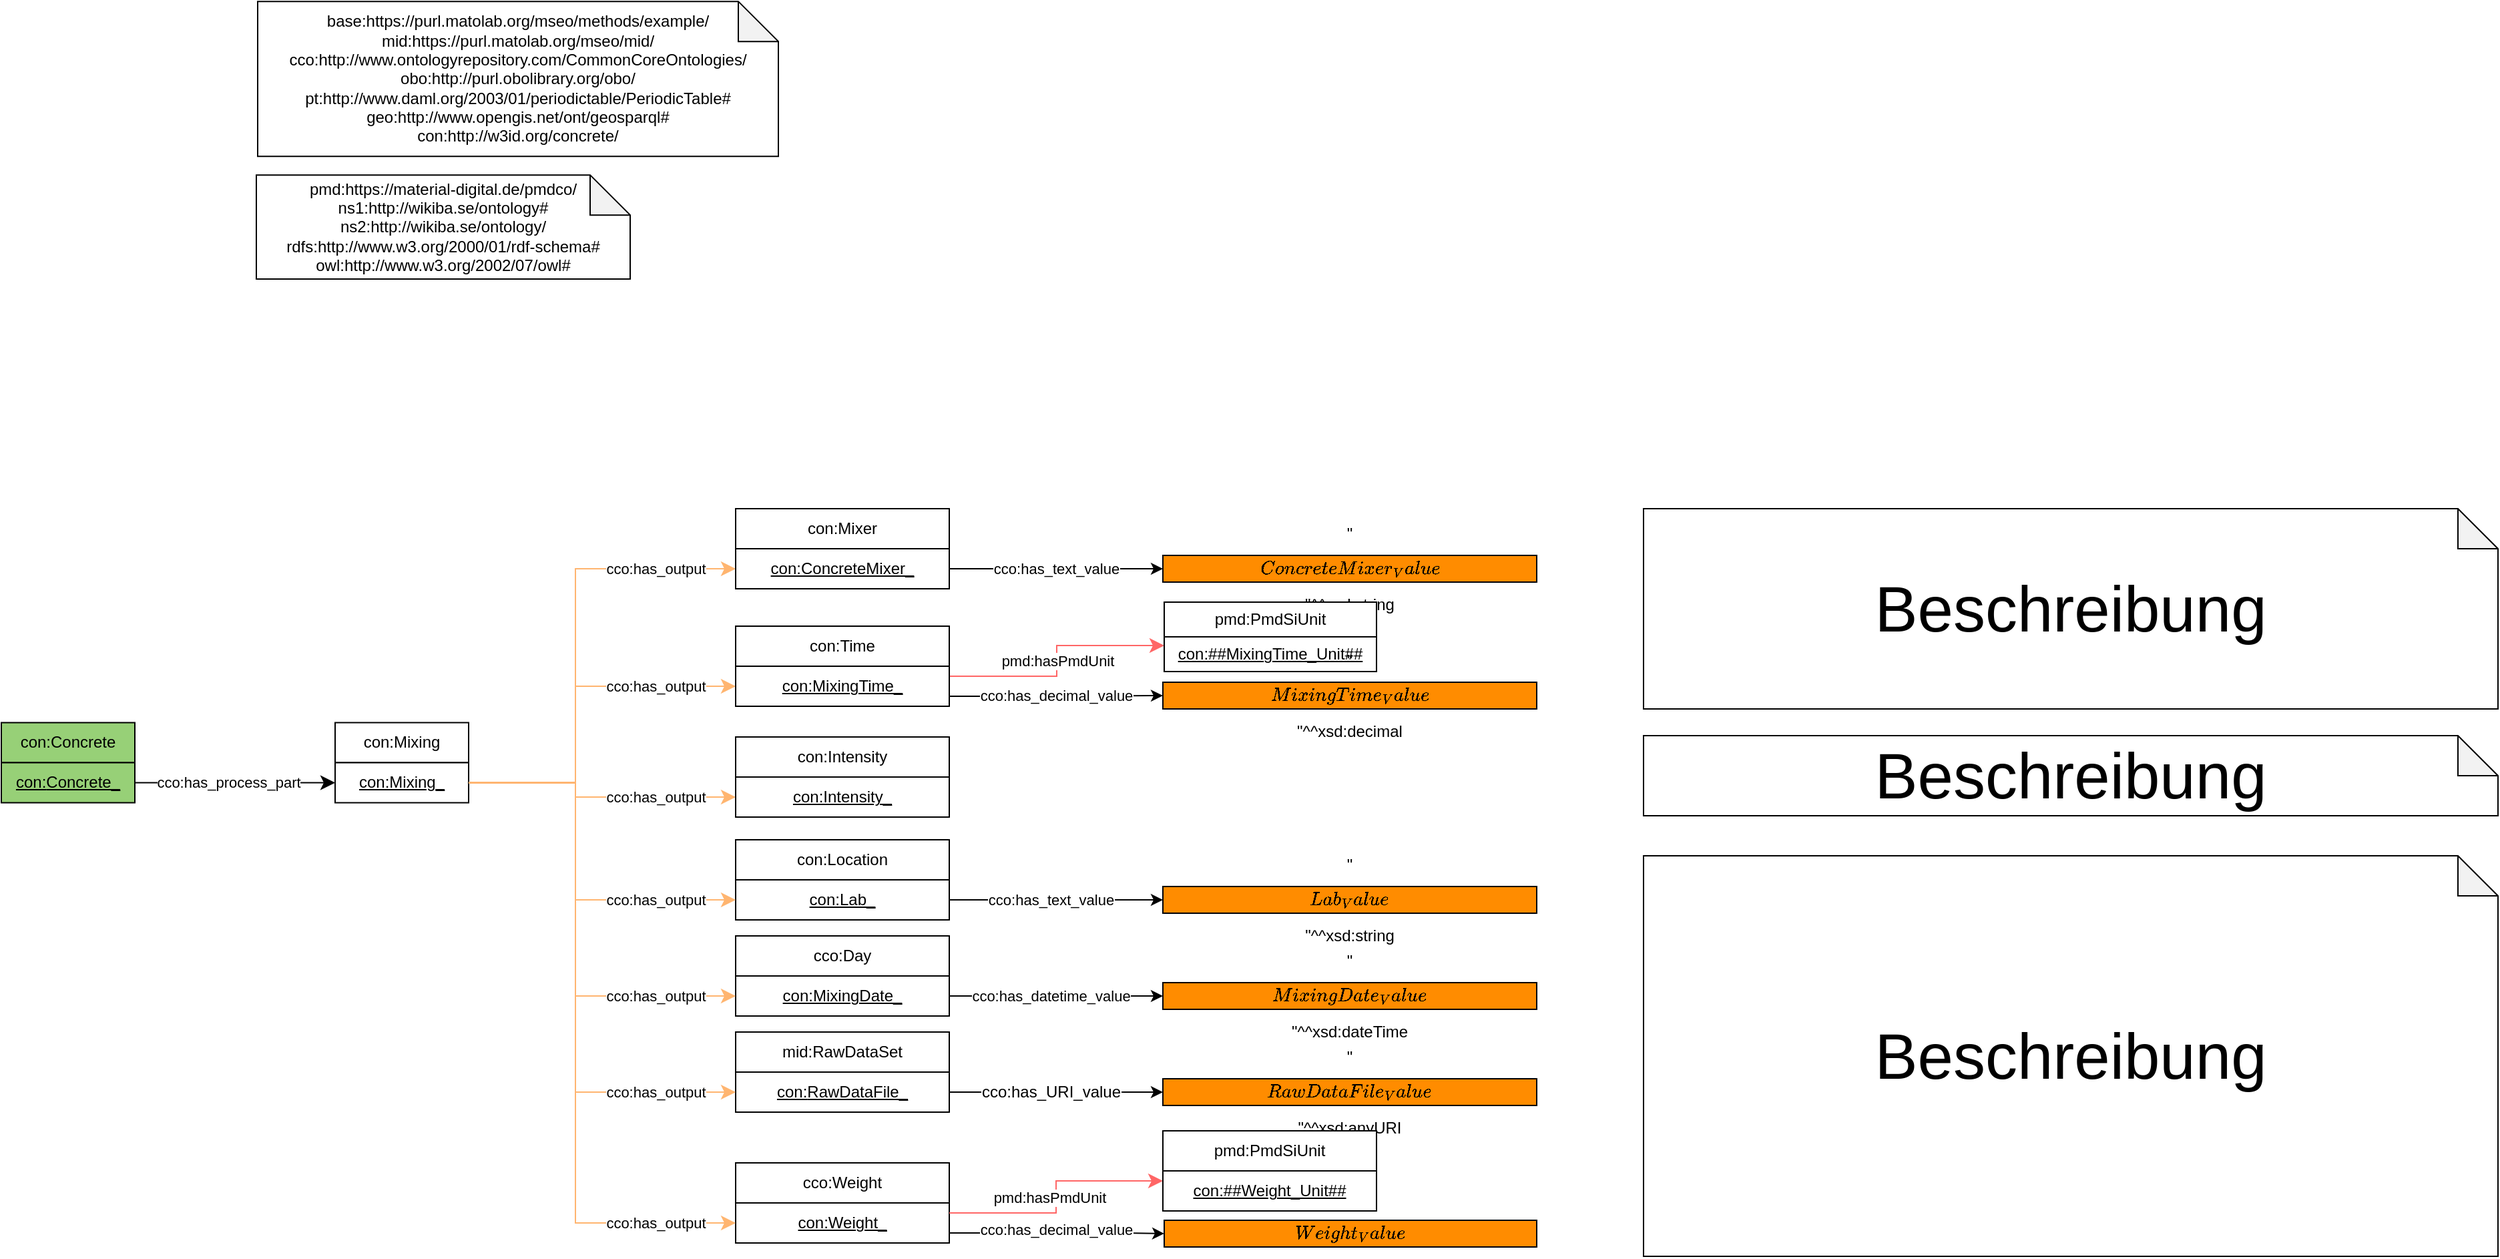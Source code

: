 <mxfile version="22.0.8" type="device">
  <diagram id="UXIPkQefFEDrWGH3IdC5" name="MiWoEx_neu">
    <mxGraphModel dx="4483" dy="2991" grid="1" gridSize="10" guides="1" tooltips="1" connect="1" arrows="1" fold="1" page="0" pageScale="1" pageWidth="827" pageHeight="1169" math="0" shadow="0">
      <root>
        <mxCell id="97505-SNcamct329gDO7-0" />
        <mxCell id="97505-SNcamct329gDO7-1" parent="97505-SNcamct329gDO7-0" />
        <object label="con:Concrete" Type="Class" IRI="http://www.ontologyrepository.com/CommonCoreOntologies/Artifact" id="4S3OoNcXCZUGaDcpZlmq-7">
          <mxCell style="rounded=0;whiteSpace=wrap;html=1;snapToPoint=1;points=[[0.1,0],[0.2,0],[0.3,0],[0.4,0],[0.5,0],[0.6,0],[0.7,0],[0.8,0],[0.9,0],[0,0.1],[0,0.3],[0,0.5],[0,0.7],[0,0.9],[0.1,1],[0.2,1],[0.3,1],[0.4,1],[0.5,1],[0.6,1],[0.7,1],[0.8,1],[0.9,1],[1,0.1],[1,0.3],[1,0.5],[1,0.7],[1,0.9]];fillColor=#97D077;" parent="97505-SNcamct329gDO7-1" vertex="1">
            <mxGeometry x="-2110" y="-1339.75" width="100" height="30" as="geometry" />
          </mxCell>
        </object>
        <object label="&lt;u&gt;con:&lt;/u&gt;&lt;u&gt;Concrete_&lt;/u&gt;" Type="Individual" IRI="Null" id="4S3OoNcXCZUGaDcpZlmq-8">
          <mxCell style="rounded=0;whiteSpace=wrap;html=1;snapToPoint=1;fillColor=#97D077;" parent="97505-SNcamct329gDO7-1" vertex="1">
            <mxGeometry x="-2110" y="-1309.75" width="100" height="30" as="geometry" />
          </mxCell>
        </object>
        <object label="pmd:https://material-digital.de/pmdco/&lt;br/&gt;ns1:http://wikiba.se/ontology#&lt;br/&gt;ns2:http://wikiba.se/ontology/&lt;br/&gt;rdfs:http://www.w3.org/2000/01/rdf-schema#&lt;br/&gt;owl:http://www.w3.org/2002/07/owl#&lt;br/&gt;" Type="Namespace" id="ruoCuIgoFp16ZF_0LyHv-2">
          <mxCell style="shape=note;whiteSpace=wrap;html=1;backgroundOutline=1;darkOpacity=0.05;" parent="97505-SNcamct329gDO7-1" vertex="1">
            <mxGeometry x="-1919" y="-1749.93" width="280" height="77.93" as="geometry" />
          </mxCell>
        </object>
        <object label="base:https://purl.matolab.org/mseo/methods/example/&lt;br&gt;mid:https://purl.matolab.org/mseo/mid/&lt;br&gt;cco:http://www.ontologyrepository.com/CommonCoreOntologies/&lt;br&gt;obo:http://purl.obolibrary.org/obo/&lt;br&gt;pt:http://www.daml.org/2003/01/periodictable/PeriodicTable#&lt;br&gt;geo:http://www.opengis.net/ont/geosparql#&lt;br&gt;con:&lt;span style=&quot;text-align: left&quot;&gt;http://w3id.org/concrete/&lt;/span&gt;" Type="Namespace" id="ruoCuIgoFp16ZF_0LyHv-3">
          <mxCell style="shape=note;whiteSpace=wrap;html=1;backgroundOutline=1;darkOpacity=0.05;" parent="97505-SNcamct329gDO7-1" vertex="1">
            <mxGeometry x="-1918" y="-1879.93" width="390" height="116" as="geometry" />
          </mxCell>
        </object>
        <object label="con:Mixing" Type="Class" IRI="http://www.ontologyrepository.com/CommonCoreOntologies/Artifact" id="37UOdtx9yiyN65UCFOAC-2">
          <mxCell style="rounded=0;whiteSpace=wrap;html=1;snapToPoint=1;points=[[0.1,0],[0.2,0],[0.3,0],[0.4,0],[0.5,0],[0.6,0],[0.7,0],[0.8,0],[0.9,0],[0,0.1],[0,0.3],[0,0.5],[0,0.7],[0,0.9],[0.1,1],[0.2,1],[0.3,1],[0.4,1],[0.5,1],[0.6,1],[0.7,1],[0.8,1],[0.9,1],[1,0.1],[1,0.3],[1,0.5],[1,0.7],[1,0.9]];fillColor=default;" parent="97505-SNcamct329gDO7-1" vertex="1">
            <mxGeometry x="-1860" y="-1339.75" width="100" height="30" as="geometry" />
          </mxCell>
        </object>
        <object label="&lt;u&gt;con:Mixing&lt;/u&gt;&lt;u&gt;_&lt;/u&gt;" Type="Individual" IRI="Null" id="37UOdtx9yiyN65UCFOAC-3">
          <mxCell style="rounded=0;whiteSpace=wrap;html=1;snapToPoint=1;fillColor=default;" parent="97505-SNcamct329gDO7-1" vertex="1">
            <mxGeometry x="-1860" y="-1309.75" width="100" height="30" as="geometry" />
          </mxCell>
        </object>
        <object label="cco:has_process_part" Type="ObjectProperty" IRI="http://www.ontologyrepository.com/CommonCoreOntologies/has_process_part" id="37UOdtx9yiyN65UCFOAC-4">
          <mxCell style="endArrow=classic;html=1;exitX=1;exitY=0.5;exitDx=0;exitDy=0;entryX=0;entryY=0.5;entryDx=0;entryDy=0;endSize=8;arcSize=0;edgeStyle=orthogonalEdgeStyle;" parent="97505-SNcamct329gDO7-1" source="4S3OoNcXCZUGaDcpZlmq-8" target="37UOdtx9yiyN65UCFOAC-3" edge="1">
            <mxGeometry width="90" height="26" as="geometry">
              <mxPoint x="-1695.75" y="-1704.99" as="sourcePoint" />
              <mxPoint x="-1560" y="-1303.99" as="targetPoint" />
              <mxPoint x="-5" as="offset" />
            </mxGeometry>
          </mxCell>
        </object>
        <object label="con:Location" Type="Class" IRI="Null" id="37UOdtx9yiyN65UCFOAC-33">
          <mxCell style="rounded=0;whiteSpace=wrap;html=1;snapToPoint=1;points=[[0.1,0],[0.2,0],[0.3,0],[0.4,0],[0.5,0],[0.6,0],[0.7,0],[0.8,0],[0.9,0],[0,0.1],[0,0.3],[0,0.5],[0,0.7],[0,0.9],[0.1,1],[0.2,1],[0.3,1],[0.4,1],[0.5,1],[0.6,1],[0.7,1],[0.8,1],[0.9,1],[1,0.1],[1,0.3],[1,0.5],[1,0.7],[1,0.9]];fillColor=#FFFFFF;" parent="97505-SNcamct329gDO7-1" vertex="1">
            <mxGeometry x="-1560" y="-1252" width="160" height="30" as="geometry" />
          </mxCell>
        </object>
        <object label="&lt;u&gt;con:&lt;/u&gt;&lt;u&gt;Lab_&lt;/u&gt;" Type="Individual" IRI="Null" id="37UOdtx9yiyN65UCFOAC-34">
          <mxCell style="rounded=0;whiteSpace=wrap;html=1;snapToPoint=1;fillColor=#FFFFFF;" parent="97505-SNcamct329gDO7-1" vertex="1">
            <mxGeometry x="-1560" y="-1222" width="160" height="30" as="geometry" />
          </mxCell>
        </object>
        <object label="cco:Day" Type="Class" IRI="http://www.ontologyrepository.com/CommonCoreOntologies/Day" id="37UOdtx9yiyN65UCFOAC-35">
          <mxCell style="rounded=0;whiteSpace=wrap;html=1;snapToPoint=1;points=[[0.1,0],[0.2,0],[0.3,0],[0.4,0],[0.5,0],[0.6,0],[0.7,0],[0.8,0],[0.9,0],[0,0.1],[0,0.3],[0,0.5],[0,0.7],[0,0.9],[0.1,1],[0.2,1],[0.3,1],[0.4,1],[0.5,1],[0.6,1],[0.7,1],[0.8,1],[0.9,1],[1,0.1],[1,0.3],[1,0.5],[1,0.7],[1,0.9]];fillColor=#FFFFFF;" parent="97505-SNcamct329gDO7-1" vertex="1">
            <mxGeometry x="-1560" y="-1180" width="160" height="30" as="geometry" />
          </mxCell>
        </object>
        <object label="&lt;u&gt;con:&lt;/u&gt;&lt;u&gt;MixingDate_&lt;/u&gt;" Type="Individual" IRI="Null" id="37UOdtx9yiyN65UCFOAC-36">
          <mxCell style="rounded=0;whiteSpace=wrap;html=1;snapToPoint=1;fillColor=#FFFFFF;" parent="97505-SNcamct329gDO7-1" vertex="1">
            <mxGeometry x="-1560" y="-1150" width="160" height="30" as="geometry" />
          </mxCell>
        </object>
        <object label="mid:RawDataSet" Type="Class" IRI="https://purl.matolab.org/mseo/mid/RawDataSet" id="37UOdtx9yiyN65UCFOAC-37">
          <mxCell style="rounded=0;whiteSpace=wrap;html=1;snapToPoint=1;points=[[0.1,0],[0.2,0],[0.3,0],[0.4,0],[0.5,0],[0.6,0],[0.7,0],[0.8,0],[0.9,0],[0,0.1],[0,0.3],[0,0.5],[0,0.7],[0,0.9],[0.1,1],[0.2,1],[0.3,1],[0.4,1],[0.5,1],[0.6,1],[0.7,1],[0.8,1],[0.9,1],[1,0.1],[1,0.3],[1,0.5],[1,0.7],[1,0.9]];fillColor=#FFFFFF;" parent="97505-SNcamct329gDO7-1" vertex="1">
            <mxGeometry x="-1560" y="-1108" width="160" height="30" as="geometry" />
          </mxCell>
        </object>
        <object label="&lt;u&gt;con:&lt;/u&gt;&lt;u&gt;RawDataFile_&lt;/u&gt;" Type="Individual" IRI="Null" id="37UOdtx9yiyN65UCFOAC-38">
          <mxCell style="rounded=0;whiteSpace=wrap;html=1;snapToPoint=1;" parent="97505-SNcamct329gDO7-1" vertex="1">
            <mxGeometry x="-1560" y="-1078" width="160" height="30" as="geometry" />
          </mxCell>
        </object>
        <object label="cco:Weight" Type="Class" IRI="http://www.ontologyrepository.com/CommonCoreOntologies/Weight" id="zf5pZAyE4eQlxKrx-_TG-10">
          <mxCell style="rounded=0;whiteSpace=wrap;html=1;snapToPoint=1;points=[[0.1,0],[0.2,0],[0.3,0],[0.4,0],[0.5,0],[0.6,0],[0.7,0],[0.8,0],[0.9,0],[0,0.1],[0,0.3],[0,0.5],[0,0.7],[0,0.9],[0.1,1],[0.2,1],[0.3,1],[0.4,1],[0.5,1],[0.6,1],[0.7,1],[0.8,1],[0.9,1],[1,0.1],[1,0.3],[1,0.5],[1,0.7],[1,0.9]];fillColor=#FFFFFF;" parent="97505-SNcamct329gDO7-1" vertex="1">
            <mxGeometry x="-1560" y="-1010" width="160" height="30" as="geometry" />
          </mxCell>
        </object>
        <object label="&lt;u&gt;con:Weight_&lt;/u&gt;" Type="Individual" IRI="Null" id="zf5pZAyE4eQlxKrx-_TG-11">
          <mxCell style="rounded=0;whiteSpace=wrap;html=1;snapToPoint=1;fillColor=default;" parent="97505-SNcamct329gDO7-1" vertex="1">
            <mxGeometry x="-1560" y="-980" width="160" height="30" as="geometry" />
          </mxCell>
        </object>
        <object label="cco:has_output" Type="ObjectProperty" IRI="http://www.ontologyrepository.com/CommonCoreOntologies/has_output" id="zf5pZAyE4eQlxKrx-_TG-12">
          <mxCell style="endArrow=classic;html=1;exitX=1;exitY=0.5;exitDx=0;exitDy=0;endSize=8;arcSize=0;edgeStyle=orthogonalEdgeStyle;fillColor=#E6E6E6;entryX=0;entryY=0.5;entryDx=0;entryDy=0;strokeColor=#FFB570;" parent="97505-SNcamct329gDO7-1" source="37UOdtx9yiyN65UCFOAC-3" target="U4iHEN9edVXJ7DqGmUpl-4" edge="1">
            <mxGeometry width="90" height="26" as="geometry">
              <mxPoint x="-1540" y="-1375.5" as="sourcePoint" />
              <mxPoint x="-1530" y="-1490" as="targetPoint" />
              <mxPoint x="40" y="-80" as="offset" />
              <Array as="points">
                <mxPoint x="-1680" y="-1295" />
                <mxPoint x="-1680" y="-1455" />
              </Array>
            </mxGeometry>
          </mxCell>
        </object>
        <object label="cco:has_output" Type="ObjectProperty" IRI="http://www.ontologyrepository.com/CommonCoreOntologies/has_output" id="zf5pZAyE4eQlxKrx-_TG-13">
          <mxCell style="endArrow=classic;html=1;exitX=1;exitY=0.5;exitDx=0;exitDy=0;endSize=8;arcSize=0;edgeStyle=orthogonalEdgeStyle;fillColor=#E6E6E6;entryX=0;entryY=0.5;entryDx=0;entryDy=0;strokeColor=#FFB570;" parent="97505-SNcamct329gDO7-1" source="37UOdtx9yiyN65UCFOAC-3" target="U4iHEN9edVXJ7DqGmUpl-6" edge="1">
            <mxGeometry width="90" height="26" as="geometry">
              <mxPoint x="-1510" y="-1482" as="sourcePoint" />
              <mxPoint x="-1530" y="-1412" as="targetPoint" />
              <mxPoint x="40" y="-36" as="offset" />
              <Array as="points">
                <mxPoint x="-1680" y="-1295" />
                <mxPoint x="-1680" y="-1367" />
              </Array>
            </mxGeometry>
          </mxCell>
        </object>
        <object label="cco:has_output" Type="ObjectProperty" IRI="http://www.ontologyrepository.com/CommonCoreOntologies/has_output" id="zf5pZAyE4eQlxKrx-_TG-14">
          <mxCell style="endArrow=classic;html=1;exitX=1;exitY=0.5;exitDx=0;exitDy=0;endSize=8;arcSize=0;edgeStyle=orthogonalEdgeStyle;fillColor=#E6E6E6;entryX=0;entryY=0.5;entryDx=0;entryDy=0;strokeColor=#FFB570;" parent="97505-SNcamct329gDO7-1" source="37UOdtx9yiyN65UCFOAC-3" target="U4iHEN9edVXJ7DqGmUpl-10" edge="1">
            <mxGeometry width="90" height="26" as="geometry">
              <mxPoint x="-1500" y="-1472" as="sourcePoint" />
              <mxPoint x="-1530" y="-1342.5" as="targetPoint" />
              <mxPoint x="40" y="5" as="offset" />
              <Array as="points">
                <mxPoint x="-1680" y="-1295" />
                <mxPoint x="-1680" y="-1284" />
              </Array>
            </mxGeometry>
          </mxCell>
        </object>
        <object label="cco:has_output" Type="ObjectProperty" IRI="http://www.ontologyrepository.com/CommonCoreOntologies/has_output" id="zf5pZAyE4eQlxKrx-_TG-15">
          <mxCell style="endArrow=classic;html=1;exitX=1;exitY=0.5;exitDx=0;exitDy=0;endSize=8;arcSize=0;edgeStyle=orthogonalEdgeStyle;fillColor=#E6E6E6;entryX=0;entryY=0.5;entryDx=0;entryDy=0;strokeColor=#FFB570;" parent="97505-SNcamct329gDO7-1" source="37UOdtx9yiyN65UCFOAC-3" target="37UOdtx9yiyN65UCFOAC-34" edge="1">
            <mxGeometry width="90" height="26" as="geometry">
              <mxPoint x="-1490" y="-1462" as="sourcePoint" />
              <mxPoint x="-1361" y="-1462" as="targetPoint" />
              <mxPoint x="40" y="44" as="offset" />
              <Array as="points">
                <mxPoint x="-1680" y="-1295" />
                <mxPoint x="-1680" y="-1207" />
              </Array>
            </mxGeometry>
          </mxCell>
        </object>
        <object label="cco:has_output" Type="ObjectProperty" IRI="http://www.ontologyrepository.com/CommonCoreOntologies/has_output" id="zf5pZAyE4eQlxKrx-_TG-16">
          <mxCell style="endArrow=classic;html=1;exitX=1;exitY=0.5;exitDx=0;exitDy=0;endSize=8;arcSize=0;edgeStyle=orthogonalEdgeStyle;fillColor=#E6E6E6;entryX=0;entryY=0.5;entryDx=0;entryDy=0;strokeColor=#FFB570;" parent="97505-SNcamct329gDO7-1" source="37UOdtx9yiyN65UCFOAC-3" target="37UOdtx9yiyN65UCFOAC-36" edge="1">
            <mxGeometry width="90" height="26" as="geometry">
              <mxPoint x="-1480" y="-1452" as="sourcePoint" />
              <mxPoint x="-1351" y="-1452" as="targetPoint" />
              <mxPoint x="40" y="80" as="offset" />
              <Array as="points">
                <mxPoint x="-1680" y="-1295" />
                <mxPoint x="-1680" y="-1135" />
              </Array>
            </mxGeometry>
          </mxCell>
        </object>
        <object label="cco:has_output" Type="ObjectProperty" IRI="http://www.ontologyrepository.com/CommonCoreOntologies/has_output" id="zf5pZAyE4eQlxKrx-_TG-17">
          <mxCell style="endArrow=classic;html=1;exitX=1;exitY=0.5;exitDx=0;exitDy=0;endSize=8;arcSize=0;edgeStyle=orthogonalEdgeStyle;fillColor=#E6E6E6;entryX=0;entryY=0.5;entryDx=0;entryDy=0;strokeColor=#FFB570;" parent="97505-SNcamct329gDO7-1" source="37UOdtx9yiyN65UCFOAC-3" target="37UOdtx9yiyN65UCFOAC-38" edge="1">
            <mxGeometry width="90" height="26" as="geometry">
              <mxPoint x="-1470" y="-1442" as="sourcePoint" />
              <mxPoint x="-1341" y="-1442" as="targetPoint" />
              <mxPoint x="40" y="116" as="offset" />
              <Array as="points">
                <mxPoint x="-1680" y="-1295" />
                <mxPoint x="-1680" y="-1063" />
              </Array>
            </mxGeometry>
          </mxCell>
        </object>
        <object label="cco:has_output" Type="ObjectProperty" IRI="http://www.ontologyrepository.com/CommonCoreOntologies/has_output" id="zf5pZAyE4eQlxKrx-_TG-18">
          <mxCell style="endArrow=classic;html=1;exitX=1;exitY=0.5;exitDx=0;exitDy=0;endSize=8;arcSize=0;edgeStyle=orthogonalEdgeStyle;fillColor=#E6E6E6;entryX=0;entryY=0.5;entryDx=0;entryDy=0;strokeColor=#FFB570;" parent="97505-SNcamct329gDO7-1" source="37UOdtx9yiyN65UCFOAC-3" target="zf5pZAyE4eQlxKrx-_TG-11" edge="1">
            <mxGeometry width="90" height="26" as="geometry">
              <mxPoint x="-1460" y="-1432" as="sourcePoint" />
              <mxPoint x="-1331" y="-1432" as="targetPoint" />
              <mxPoint x="40" y="165" as="offset" />
              <Array as="points">
                <mxPoint x="-1680" y="-1295" />
                <mxPoint x="-1680" y="-965" />
              </Array>
            </mxGeometry>
          </mxCell>
        </object>
        <object label="&lt;font style=&quot;font-size: 11px&quot;&gt;cco:has_text_value&lt;/font&gt;" Type="DatatypeProperty" IRI="http://www.ontologyrepository.com/CommonCoreOntologies/has_text_value" id="zf5pZAyE4eQlxKrx-_TG-21">
          <mxCell style="edgeStyle=orthogonalEdgeStyle;rounded=0;orthogonalLoop=1;jettySize=auto;html=1;fontSize=12;exitX=1;exitY=0.5;exitDx=0;exitDy=0;fillColor=#FFFFFF;entryX=0;entryY=0.5;entryDx=0;entryDy=0;" parent="97505-SNcamct329gDO7-1" source="U4iHEN9edVXJ7DqGmUpl-4" target="zf5pZAyE4eQlxKrx-_TG-22" edge="1">
            <mxGeometry as="geometry">
              <mxPoint x="-1419" y="-1455" as="sourcePoint" />
              <mxPoint x="-1191" y="-1419" as="targetPoint" />
              <mxPoint as="offset" />
            </mxGeometry>
          </mxCell>
        </object>
        <object label="&quot;$$ConcreteMixer_Value$$&quot;^^xsd:string" Type="DataValue" IRI_DT="http://www.w3.org/2001/XMLSchema#string" id="zf5pZAyE4eQlxKrx-_TG-22">
          <mxCell style="rounded=0;whiteSpace=wrap;html=1;snapToPoint=1;shadow=0;glass=0;sketch=0;strokeColor=default;fontSize=12;fillColor=#FF8C00;" parent="97505-SNcamct329gDO7-1" vertex="1">
            <mxGeometry x="-1240" y="-1465" width="280" height="20" as="geometry" />
          </mxCell>
        </object>
        <object label="&lt;font style=&quot;font-size: 11px&quot;&gt;cco:has_text_value&lt;/font&gt;" Type="DatatypeProperty" IRI="http://www.ontologyrepository.com/CommonCoreOntologies/has_text_value" id="zf5pZAyE4eQlxKrx-_TG-26">
          <mxCell style="edgeStyle=orthogonalEdgeStyle;rounded=0;orthogonalLoop=1;jettySize=auto;html=1;fontSize=12;exitX=1;exitY=0.5;exitDx=0;exitDy=0;fillColor=#FFFFFF;entryX=0;entryY=0.5;entryDx=0;entryDy=0;" parent="97505-SNcamct329gDO7-1" source="37UOdtx9yiyN65UCFOAC-34" target="zf5pZAyE4eQlxKrx-_TG-27" edge="1">
            <mxGeometry as="geometry">
              <mxPoint x="-1290" y="-1162.99" as="sourcePoint" />
              <mxPoint x="-1182" y="-1148" as="targetPoint" />
              <mxPoint x="-4" as="offset" />
            </mxGeometry>
          </mxCell>
        </object>
        <object label="&quot;$$Lab_Value$$&quot;^^xsd:string" Type="DataValue" IRI_DT="http://www.w3.org/2001/XMLSchema#string" id="zf5pZAyE4eQlxKrx-_TG-27">
          <mxCell style="rounded=0;whiteSpace=wrap;html=1;snapToPoint=1;shadow=0;glass=0;sketch=0;strokeColor=default;fontSize=12;fillColor=#FF8C00;" parent="97505-SNcamct329gDO7-1" vertex="1">
            <mxGeometry x="-1240" y="-1217" width="280" height="20" as="geometry" />
          </mxCell>
        </object>
        <object label="&lt;font style=&quot;font-size: 11px&quot;&gt;cco:has_datetime_value&lt;/font&gt;" Type="DatatypeProperty" IRI="http://www.ontologyrepository.com/CommonCoreOntologies/has_datetime_value" id="zf5pZAyE4eQlxKrx-_TG-28">
          <mxCell style="edgeStyle=orthogonalEdgeStyle;rounded=0;orthogonalLoop=1;jettySize=auto;html=1;fontSize=12;entryX=0;entryY=0.5;entryDx=0;entryDy=0;fillColor=#FFFFFF;exitX=1;exitY=0.5;exitDx=0;exitDy=0;" parent="97505-SNcamct329gDO7-1" source="37UOdtx9yiyN65UCFOAC-36" target="zf5pZAyE4eQlxKrx-_TG-29" edge="1">
            <mxGeometry as="geometry">
              <mxPoint x="-1265" y="-1132.5" as="sourcePoint" />
              <mxPoint x="-1804.5" y="-1179.5" as="targetPoint" />
              <mxPoint x="-4" as="offset" />
            </mxGeometry>
          </mxCell>
        </object>
        <object label="&quot;$$MixingDate_Value$$&quot;^^xsd:dateTime" Type="DataValue" IRI_DT="http://www.w3.org/2001/XMLSchema#dateTime" id="zf5pZAyE4eQlxKrx-_TG-29">
          <mxCell style="rounded=0;whiteSpace=wrap;html=1;snapToPoint=1;shadow=0;glass=0;sketch=0;strokeColor=default;fontSize=12;fillColor=#FF8C00;" parent="97505-SNcamct329gDO7-1" vertex="1">
            <mxGeometry x="-1240" y="-1145" width="280" height="20" as="geometry" />
          </mxCell>
        </object>
        <object label="cco:has_URI_value" Type="DatatypeProperty" IRI="http://www.ontologyrepository.com/CommonCoreOntologies/has_URI_value" id="zf5pZAyE4eQlxKrx-_TG-31">
          <mxCell style="edgeStyle=orthogonalEdgeStyle;rounded=0;orthogonalLoop=1;jettySize=auto;html=1;fontSize=12;exitX=1;exitY=0.5;exitDx=0;exitDy=0;entryX=0;entryY=0.5;entryDx=0;entryDy=0;fillColor=#FFFFFF;" parent="97505-SNcamct329gDO7-1" source="37UOdtx9yiyN65UCFOAC-38" target="zf5pZAyE4eQlxKrx-_TG-32" edge="1">
            <mxGeometry as="geometry">
              <mxPoint x="-1210" y="-1050.03" as="sourcePoint" />
              <mxPoint x="-1062" y="-989.03" as="targetPoint" />
              <mxPoint x="-4" as="offset" />
            </mxGeometry>
          </mxCell>
        </object>
        <object label="&quot;$$RawDataFile_Value$$&quot;^^xsd:anyURI" Type="DataValue" IRI_DT="http://www.w3.org/2001/XMLSchema#anyURI" id="zf5pZAyE4eQlxKrx-_TG-32">
          <mxCell style="rounded=0;whiteSpace=wrap;html=1;snapToPoint=1;shadow=0;glass=0;sketch=0;strokeColor=default;fontSize=12;fillColor=#FF8C00;" parent="97505-SNcamct329gDO7-1" vertex="1">
            <mxGeometry x="-1240" y="-1073" width="280" height="20" as="geometry" />
          </mxCell>
        </object>
        <object label="&lt;font style=&quot;font-size: 11px&quot;&gt;cco:has_decimal_value&lt;/font&gt;" Type="DatatypeProperty" IRI="http://www.ontologyrepository.com/CommonCoreOntologies/has_decimal_value" id="zf5pZAyE4eQlxKrx-_TG-33">
          <mxCell style="edgeStyle=orthogonalEdgeStyle;rounded=0;orthogonalLoop=1;jettySize=auto;html=1;exitX=1;exitY=0.75;exitDx=0;exitDy=0;fontSize=12;entryX=0;entryY=0.5;entryDx=0;entryDy=0;fillColor=#FFFFFF;" parent="97505-SNcamct329gDO7-1" source="zf5pZAyE4eQlxKrx-_TG-11" target="zf5pZAyE4eQlxKrx-_TG-34" edge="1">
            <mxGeometry as="geometry">
              <mxPoint x="-1290" y="-990" as="sourcePoint" />
              <mxPoint x="-1209" y="-917" as="targetPoint" />
              <mxPoint x="-1" y="-3" as="offset" />
              <Array as="points">
                <mxPoint x="-1270" y="-957" />
                <mxPoint x="-1250" y="-957" />
              </Array>
            </mxGeometry>
          </mxCell>
        </object>
        <object label="&quot;$$Weight_Value$$&quot;^^xsd:decimal" Type="DataValue" IRI_DT="http://www.w3.org/2001/XMLSchema#decimal" id="zf5pZAyE4eQlxKrx-_TG-34">
          <mxCell style="rounded=0;whiteSpace=wrap;html=1;snapToPoint=1;shadow=0;glass=0;sketch=0;strokeColor=default;fontSize=12;fillColor=#FF8C00;" parent="97505-SNcamct329gDO7-1" vertex="1">
            <mxGeometry x="-1239" y="-967" width="279" height="20" as="geometry" />
          </mxCell>
        </object>
        <object label="pmd:hasPmdUnit" Type="ObjectProperty" IRI="https://material-digital.de/pmdco/hasPmdUnit" id="zf5pZAyE4eQlxKrx-_TG-35">
          <mxCell style="endArrow=classic;html=1;exitX=1;exitY=0.25;exitDx=0;exitDy=0;entryX=0;entryY=0.25;entryDx=0;entryDy=0;endSize=8;arcSize=0;edgeStyle=orthogonalEdgeStyle;fillColor=#FFFFFF;strokeColor=#FF6666;" parent="97505-SNcamct329gDO7-1" source="zf5pZAyE4eQlxKrx-_TG-11" target="zf5pZAyE4eQlxKrx-_TG-39" edge="1">
            <mxGeometry x="-1380" y="-324" width="90" height="26" as="geometry">
              <mxPoint x="-1295.51" y="-972.5" as="sourcePoint" />
              <mxPoint x="-1130.01" y="-994" as="targetPoint" />
              <mxPoint x="-5" as="offset" />
            </mxGeometry>
          </mxCell>
        </object>
        <object label="pmd:PmdSiUnit" Type="Class" IRI="https://material-digital.de/pmdco/PmdSiUnit" id="zf5pZAyE4eQlxKrx-_TG-38">
          <mxCell style="rounded=0;whiteSpace=wrap;html=1;snapToPoint=1;points=[[0.1,0],[0.2,0],[0.3,0],[0.4,0],[0.5,0],[0.6,0],[0.7,0],[0.8,0],[0.9,0],[0,0.1],[0,0.3],[0,0.5],[0,0.7],[0,0.9],[0.1,1],[0.2,1],[0.3,1],[0.4,1],[0.5,1],[0.6,1],[0.7,1],[0.8,1],[0.9,1],[1,0.1],[1,0.3],[1,0.5],[1,0.7],[1,0.9]];fillColor=#FFFFFF;" parent="97505-SNcamct329gDO7-1" vertex="1">
            <mxGeometry x="-1240" y="-1034" width="160" height="30" as="geometry" />
          </mxCell>
        </object>
        <object label="&lt;u&gt;con:##Weight_Unit##&lt;/u&gt;" Type="Individual" id="zf5pZAyE4eQlxKrx-_TG-39">
          <mxCell style="rounded=0;whiteSpace=wrap;html=1;snapToPoint=1;fillColor=#FFFFFF;" parent="97505-SNcamct329gDO7-1" vertex="1">
            <mxGeometry x="-1240" y="-1004" width="160" height="30" as="geometry" />
          </mxCell>
        </object>
        <object label="pmd:hasPmdUnit" Type="ObjectProperty" IRI="https://material-digital.de/pmdco/hasPmdUnit" id="zf5pZAyE4eQlxKrx-_TG-40">
          <mxCell style="endArrow=classic;html=1;entryX=0;entryY=0.25;entryDx=0;entryDy=0;endSize=8;arcSize=0;edgeStyle=orthogonalEdgeStyle;exitX=1;exitY=0.25;exitDx=0;exitDy=0;fillColor=#FFFFFF;strokeColor=#FF6666;" parent="97505-SNcamct329gDO7-1" source="U4iHEN9edVXJ7DqGmUpl-6" target="zf5pZAyE4eQlxKrx-_TG-43" edge="1">
            <mxGeometry x="-1380" y="-324" width="90" height="26" as="geometry">
              <mxPoint x="-1430" y="-1369.5" as="sourcePoint" />
              <mxPoint x="-2399.47" y="5535.26" as="targetPoint" />
            </mxGeometry>
          </mxCell>
        </object>
        <object label="&lt;font style=&quot;font-size: 11px&quot;&gt;cco:has_decimal_value&lt;/font&gt;" Type="DatatypeProperty" IRI="http://www.ontologyrepository.com/CommonCoreOntologies/has_decimal_value" id="zf5pZAyE4eQlxKrx-_TG-41">
          <mxCell style="edgeStyle=orthogonalEdgeStyle;rounded=0;orthogonalLoop=1;jettySize=auto;html=1;fontSize=12;entryX=0;entryY=0.5;entryDx=0;entryDy=0;fillColor=#FFFFFF;exitX=1;exitY=0.75;exitDx=0;exitDy=0;" parent="97505-SNcamct329gDO7-1" source="U4iHEN9edVXJ7DqGmUpl-6" target="zf5pZAyE4eQlxKrx-_TG-44" edge="1">
            <mxGeometry as="geometry">
              <mxPoint x="-1430" y="-1362" as="sourcePoint" />
              <mxPoint x="-2388.47" y="5625.26" as="targetPoint" />
              <mxPoint as="offset" />
            </mxGeometry>
          </mxCell>
        </object>
        <object label="pmd:PmdSiUnit" Type="Class" IRI="https://material-digital.de/pmdco/PmdSiUnit" id="zf5pZAyE4eQlxKrx-_TG-42">
          <mxCell style="rounded=0;whiteSpace=wrap;html=1;fillColor=#FFFFFF;" parent="97505-SNcamct329gDO7-1" vertex="1">
            <mxGeometry x="-1239" y="-1430" width="159" height="26" as="geometry" />
          </mxCell>
        </object>
        <object label="&lt;u&gt;con:##MixingTime_Unit##&lt;/u&gt;" Type="Individual" IRI="http://www.ontologyrepository.com/CommonCoreOntologies/HourMeasurementUnit" id="zf5pZAyE4eQlxKrx-_TG-43">
          <mxCell style="rounded=0;whiteSpace=wrap;html=1;fillColor=#FFFFFF;" parent="97505-SNcamct329gDO7-1" vertex="1">
            <mxGeometry x="-1239" y="-1404" width="159" height="26" as="geometry" />
          </mxCell>
        </object>
        <object label="&quot;$$MixingTime_Value$$&quot;^^xsd:decimal" Type="DataValue" IRI_DT="http://www.w3.org/2001/XMLSchema#decimal" id="zf5pZAyE4eQlxKrx-_TG-44">
          <mxCell style="rounded=0;whiteSpace=wrap;html=1;snapToPoint=1;shadow=0;glass=0;sketch=0;strokeColor=default;fontSize=12;fillColor=#FF8C00;" parent="97505-SNcamct329gDO7-1" vertex="1">
            <mxGeometry x="-1240" y="-1370" width="280" height="20" as="geometry" />
          </mxCell>
        </object>
        <object label="con:Mixer" Type="Class" IRI="Null" id="U4iHEN9edVXJ7DqGmUpl-3">
          <mxCell style="rounded=0;whiteSpace=wrap;html=1;snapToPoint=1;points=[[0.1,0],[0.2,0],[0.3,0],[0.4,0],[0.5,0],[0.6,0],[0.7,0],[0.8,0],[0.9,0],[0,0.1],[0,0.3],[0,0.5],[0,0.7],[0,0.9],[0.1,1],[0.2,1],[0.3,1],[0.4,1],[0.5,1],[0.6,1],[0.7,1],[0.8,1],[0.9,1],[1,0.1],[1,0.3],[1,0.5],[1,0.7],[1,0.9]];" parent="97505-SNcamct329gDO7-1" vertex="1">
            <mxGeometry x="-1560" y="-1500" width="160" height="30" as="geometry" />
          </mxCell>
        </object>
        <object label="&lt;u&gt;con:ConcreteMixer_&lt;/u&gt;" Type="Individual" IRI="Null" id="U4iHEN9edVXJ7DqGmUpl-4">
          <mxCell style="rounded=0;whiteSpace=wrap;html=1;snapToPoint=1;" parent="97505-SNcamct329gDO7-1" vertex="1">
            <mxGeometry x="-1560" y="-1470" width="160" height="30" as="geometry" />
          </mxCell>
        </object>
        <object label="con:Time" Type="Class" IRI="Null" id="U4iHEN9edVXJ7DqGmUpl-5">
          <mxCell style="rounded=0;whiteSpace=wrap;html=1;snapToPoint=1;points=[[0.1,0],[0.2,0],[0.3,0],[0.4,0],[0.5,0],[0.6,0],[0.7,0],[0.8,0],[0.9,0],[0,0.1],[0,0.3],[0,0.5],[0,0.7],[0,0.9],[0.1,1],[0.2,1],[0.3,1],[0.4,1],[0.5,1],[0.6,1],[0.7,1],[0.8,1],[0.9,1],[1,0.1],[1,0.3],[1,0.5],[1,0.7],[1,0.9]];" parent="97505-SNcamct329gDO7-1" vertex="1">
            <mxGeometry x="-1560" y="-1412" width="160" height="30" as="geometry" />
          </mxCell>
        </object>
        <object label="&lt;u&gt;con:MixingTime_&lt;/u&gt;" Type="Individual" IRI="Null" id="U4iHEN9edVXJ7DqGmUpl-6">
          <mxCell style="rounded=0;whiteSpace=wrap;html=1;snapToPoint=1;" parent="97505-SNcamct329gDO7-1" vertex="1">
            <mxGeometry x="-1560" y="-1382" width="160" height="30" as="geometry" />
          </mxCell>
        </object>
        <object label="con:Intensity" Type="Class" IRI="Null" id="U4iHEN9edVXJ7DqGmUpl-9">
          <mxCell style="rounded=0;whiteSpace=wrap;html=1;snapToPoint=1;points=[[0.1,0],[0.2,0],[0.3,0],[0.4,0],[0.5,0],[0.6,0],[0.7,0],[0.8,0],[0.9,0],[0,0.1],[0,0.3],[0,0.5],[0,0.7],[0,0.9],[0.1,1],[0.2,1],[0.3,1],[0.4,1],[0.5,1],[0.6,1],[0.7,1],[0.8,1],[0.9,1],[1,0.1],[1,0.3],[1,0.5],[1,0.7],[1,0.9]];" parent="97505-SNcamct329gDO7-1" vertex="1">
            <mxGeometry x="-1560" y="-1329" width="160" height="30" as="geometry" />
          </mxCell>
        </object>
        <object label="&lt;u&gt;con:Intensity_&lt;/u&gt;" Type="Individual" IRI="Null" id="U4iHEN9edVXJ7DqGmUpl-10">
          <mxCell style="rounded=0;whiteSpace=wrap;html=1;snapToPoint=1;" parent="97505-SNcamct329gDO7-1" vertex="1">
            <mxGeometry x="-1560" y="-1299" width="160" height="30" as="geometry" />
          </mxCell>
        </object>
        <object label="&lt;font style=&quot;font-size: 48px;&quot;&gt;Beschreibung&lt;/font&gt;" Type="Namespace" id="sMxX80i-ci5mQnPqoYBH-0">
          <mxCell style="shape=note;whiteSpace=wrap;html=1;backgroundOutline=1;darkOpacity=0.05;" vertex="1" parent="97505-SNcamct329gDO7-1">
            <mxGeometry x="-880" y="-1240" width="640" height="300" as="geometry" />
          </mxCell>
        </object>
        <object label="&lt;font style=&quot;font-size: 48px;&quot;&gt;Beschreibung&lt;/font&gt;" Type="Namespace" id="sMxX80i-ci5mQnPqoYBH-1">
          <mxCell style="shape=note;whiteSpace=wrap;html=1;backgroundOutline=1;darkOpacity=0.05;" vertex="1" parent="97505-SNcamct329gDO7-1">
            <mxGeometry x="-880" y="-1500" width="640" height="150" as="geometry" />
          </mxCell>
        </object>
        <object label="&lt;font style=&quot;font-size: 48px;&quot;&gt;Beschreibung&lt;/font&gt;" Type="Namespace" id="sMxX80i-ci5mQnPqoYBH-2">
          <mxCell style="shape=note;whiteSpace=wrap;html=1;backgroundOutline=1;darkOpacity=0.05;" vertex="1" parent="97505-SNcamct329gDO7-1">
            <mxGeometry x="-880" y="-1330" width="640" height="60" as="geometry" />
          </mxCell>
        </object>
      </root>
    </mxGraphModel>
  </diagram>
</mxfile>
